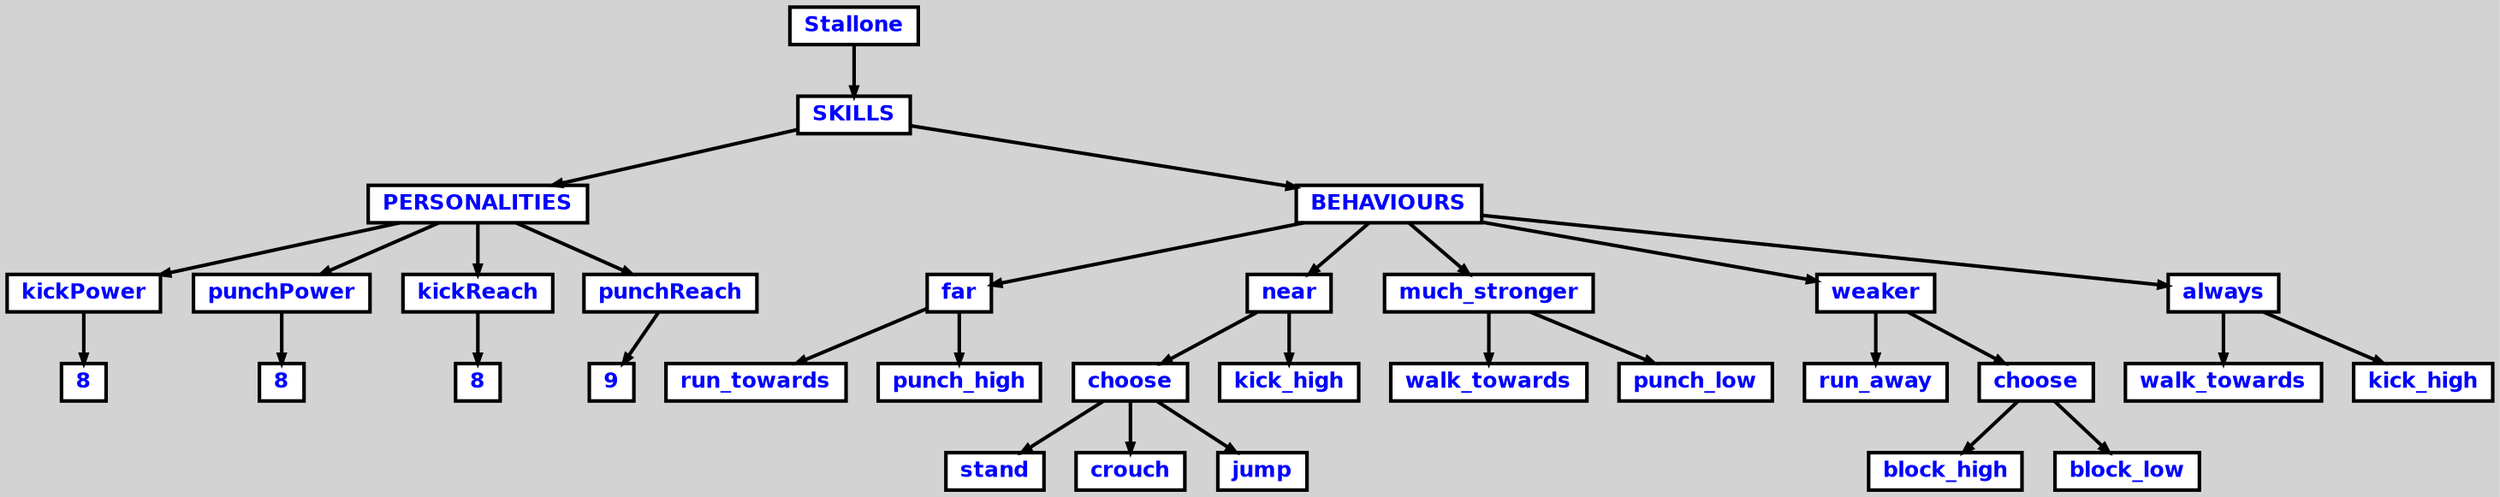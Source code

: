 digraph {

	ordering=out;
	ranksep=.4;
	bgcolor="lightgrey"; node [shape=box, fixedsize=false, fontsize=12, fontname="Helvetica-bold", fontcolor="blue"
		width=.25, height=.25, color="black", fillcolor="white", style="filled, solid, bold"];
	edge [arrowsize=.5, color="black", style="bold"]

  n0 [label="Stallone"];
  n1 [label="SKILLS"];
  n1 [label="SKILLS"];
  n2 [label="PERSONALITIES"];
  n2 [label="PERSONALITIES"];
  n3 [label="kickPower"];
  n3 [label="kickPower"];
  n4 [label="8"];
  n5 [label="punchPower"];
  n5 [label="punchPower"];
  n6 [label="8"];
  n7 [label="kickReach"];
  n7 [label="kickReach"];
  n8 [label="8"];
  n9 [label="punchReach"];
  n9 [label="punchReach"];
  n10 [label="9"];
  n11 [label="BEHAVIOURS"];
  n11 [label="BEHAVIOURS"];
  n12 [label="far"];
  n12 [label="far"];
  n13 [label="run_towards"];
  n14 [label="punch_high"];
  n15 [label="near"];
  n15 [label="near"];
  n16 [label="choose"];
  n16 [label="choose"];
  n17 [label="stand"];
  n18 [label="crouch"];
  n19 [label="jump"];
  n20 [label="kick_high"];
  n21 [label="much_stronger"];
  n21 [label="much_stronger"];
  n22 [label="walk_towards"];
  n23 [label="punch_low"];
  n24 [label="weaker"];
  n24 [label="weaker"];
  n25 [label="run_away"];
  n26 [label="choose"];
  n26 [label="choose"];
  n27 [label="block_high"];
  n28 [label="block_low"];
  n29 [label="always"];
  n29 [label="always"];
  n30 [label="walk_towards"];
  n31 [label="kick_high"];

  n0 -> n1 // "Stallone" -> "SKILLS"
  n1 -> n2 // "SKILLS" -> "PERSONALITIES"
  n2 -> n3 // "PERSONALITIES" -> "kickPower"
  n3 -> n4 // "kickPower" -> "8"
  n2 -> n5 // "PERSONALITIES" -> "punchPower"
  n5 -> n6 // "punchPower" -> "8"
  n2 -> n7 // "PERSONALITIES" -> "kickReach"
  n7 -> n8 // "kickReach" -> "8"
  n2 -> n9 // "PERSONALITIES" -> "punchReach"
  n9 -> n10 // "punchReach" -> "9"
  n1 -> n11 // "SKILLS" -> "BEHAVIOURS"
  n11 -> n12 // "BEHAVIOURS" -> "far"
  n12 -> n13 // "far" -> "run_towards"
  n12 -> n14 // "far" -> "punch_high"
  n11 -> n15 // "BEHAVIOURS" -> "near"
  n15 -> n16 // "near" -> "choose"
  n16 -> n17 // "choose" -> "stand"
  n16 -> n18 // "choose" -> "crouch"
  n16 -> n19 // "choose" -> "jump"
  n15 -> n20 // "near" -> "kick_high"
  n11 -> n21 // "BEHAVIOURS" -> "much_stronger"
  n21 -> n22 // "much_stronger" -> "walk_towards"
  n21 -> n23 // "much_stronger" -> "punch_low"
  n11 -> n24 // "BEHAVIOURS" -> "weaker"
  n24 -> n25 // "weaker" -> "run_away"
  n24 -> n26 // "weaker" -> "choose"
  n26 -> n27 // "choose" -> "block_high"
  n26 -> n28 // "choose" -> "block_low"
  n11 -> n29 // "BEHAVIOURS" -> "always"
  n29 -> n30 // "always" -> "walk_towards"
  n29 -> n31 // "always" -> "kick_high"

}
